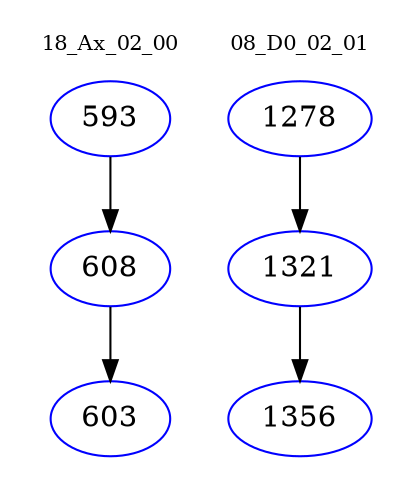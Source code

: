 digraph{
subgraph cluster_0 {
color = white
label = "18_Ax_02_00";
fontsize=10;
T0_593 [label="593", color="blue"]
T0_593 -> T0_608 [color="black"]
T0_608 [label="608", color="blue"]
T0_608 -> T0_603 [color="black"]
T0_603 [label="603", color="blue"]
}
subgraph cluster_1 {
color = white
label = "08_D0_02_01";
fontsize=10;
T1_1278 [label="1278", color="blue"]
T1_1278 -> T1_1321 [color="black"]
T1_1321 [label="1321", color="blue"]
T1_1321 -> T1_1356 [color="black"]
T1_1356 [label="1356", color="blue"]
}
}
